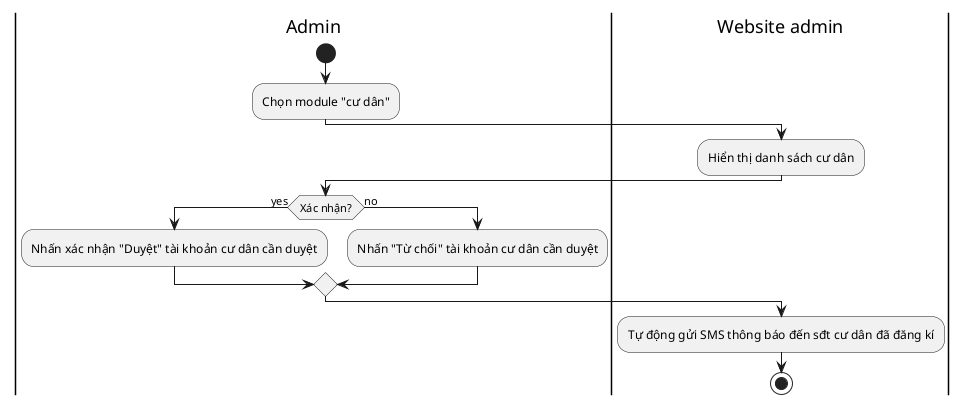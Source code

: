 @startuml

|Admin|
start
:Chọn module "cư dân";
|Website admin|
:Hiển thị danh sách cư dân;
|Admin|
if (Xác nhận?) then (yes)
    :Nhấn xác nhận "Duyệt" tài khoản cư dân cần duyệt;
else (no)
    :Nhấn "Từ chối" tài khoản cư dân cần duyệt;
endif
|Website admin|
:Tự động gửi SMS thông báo đến sđt cư dân đã đăng kí;
stop
@enduml